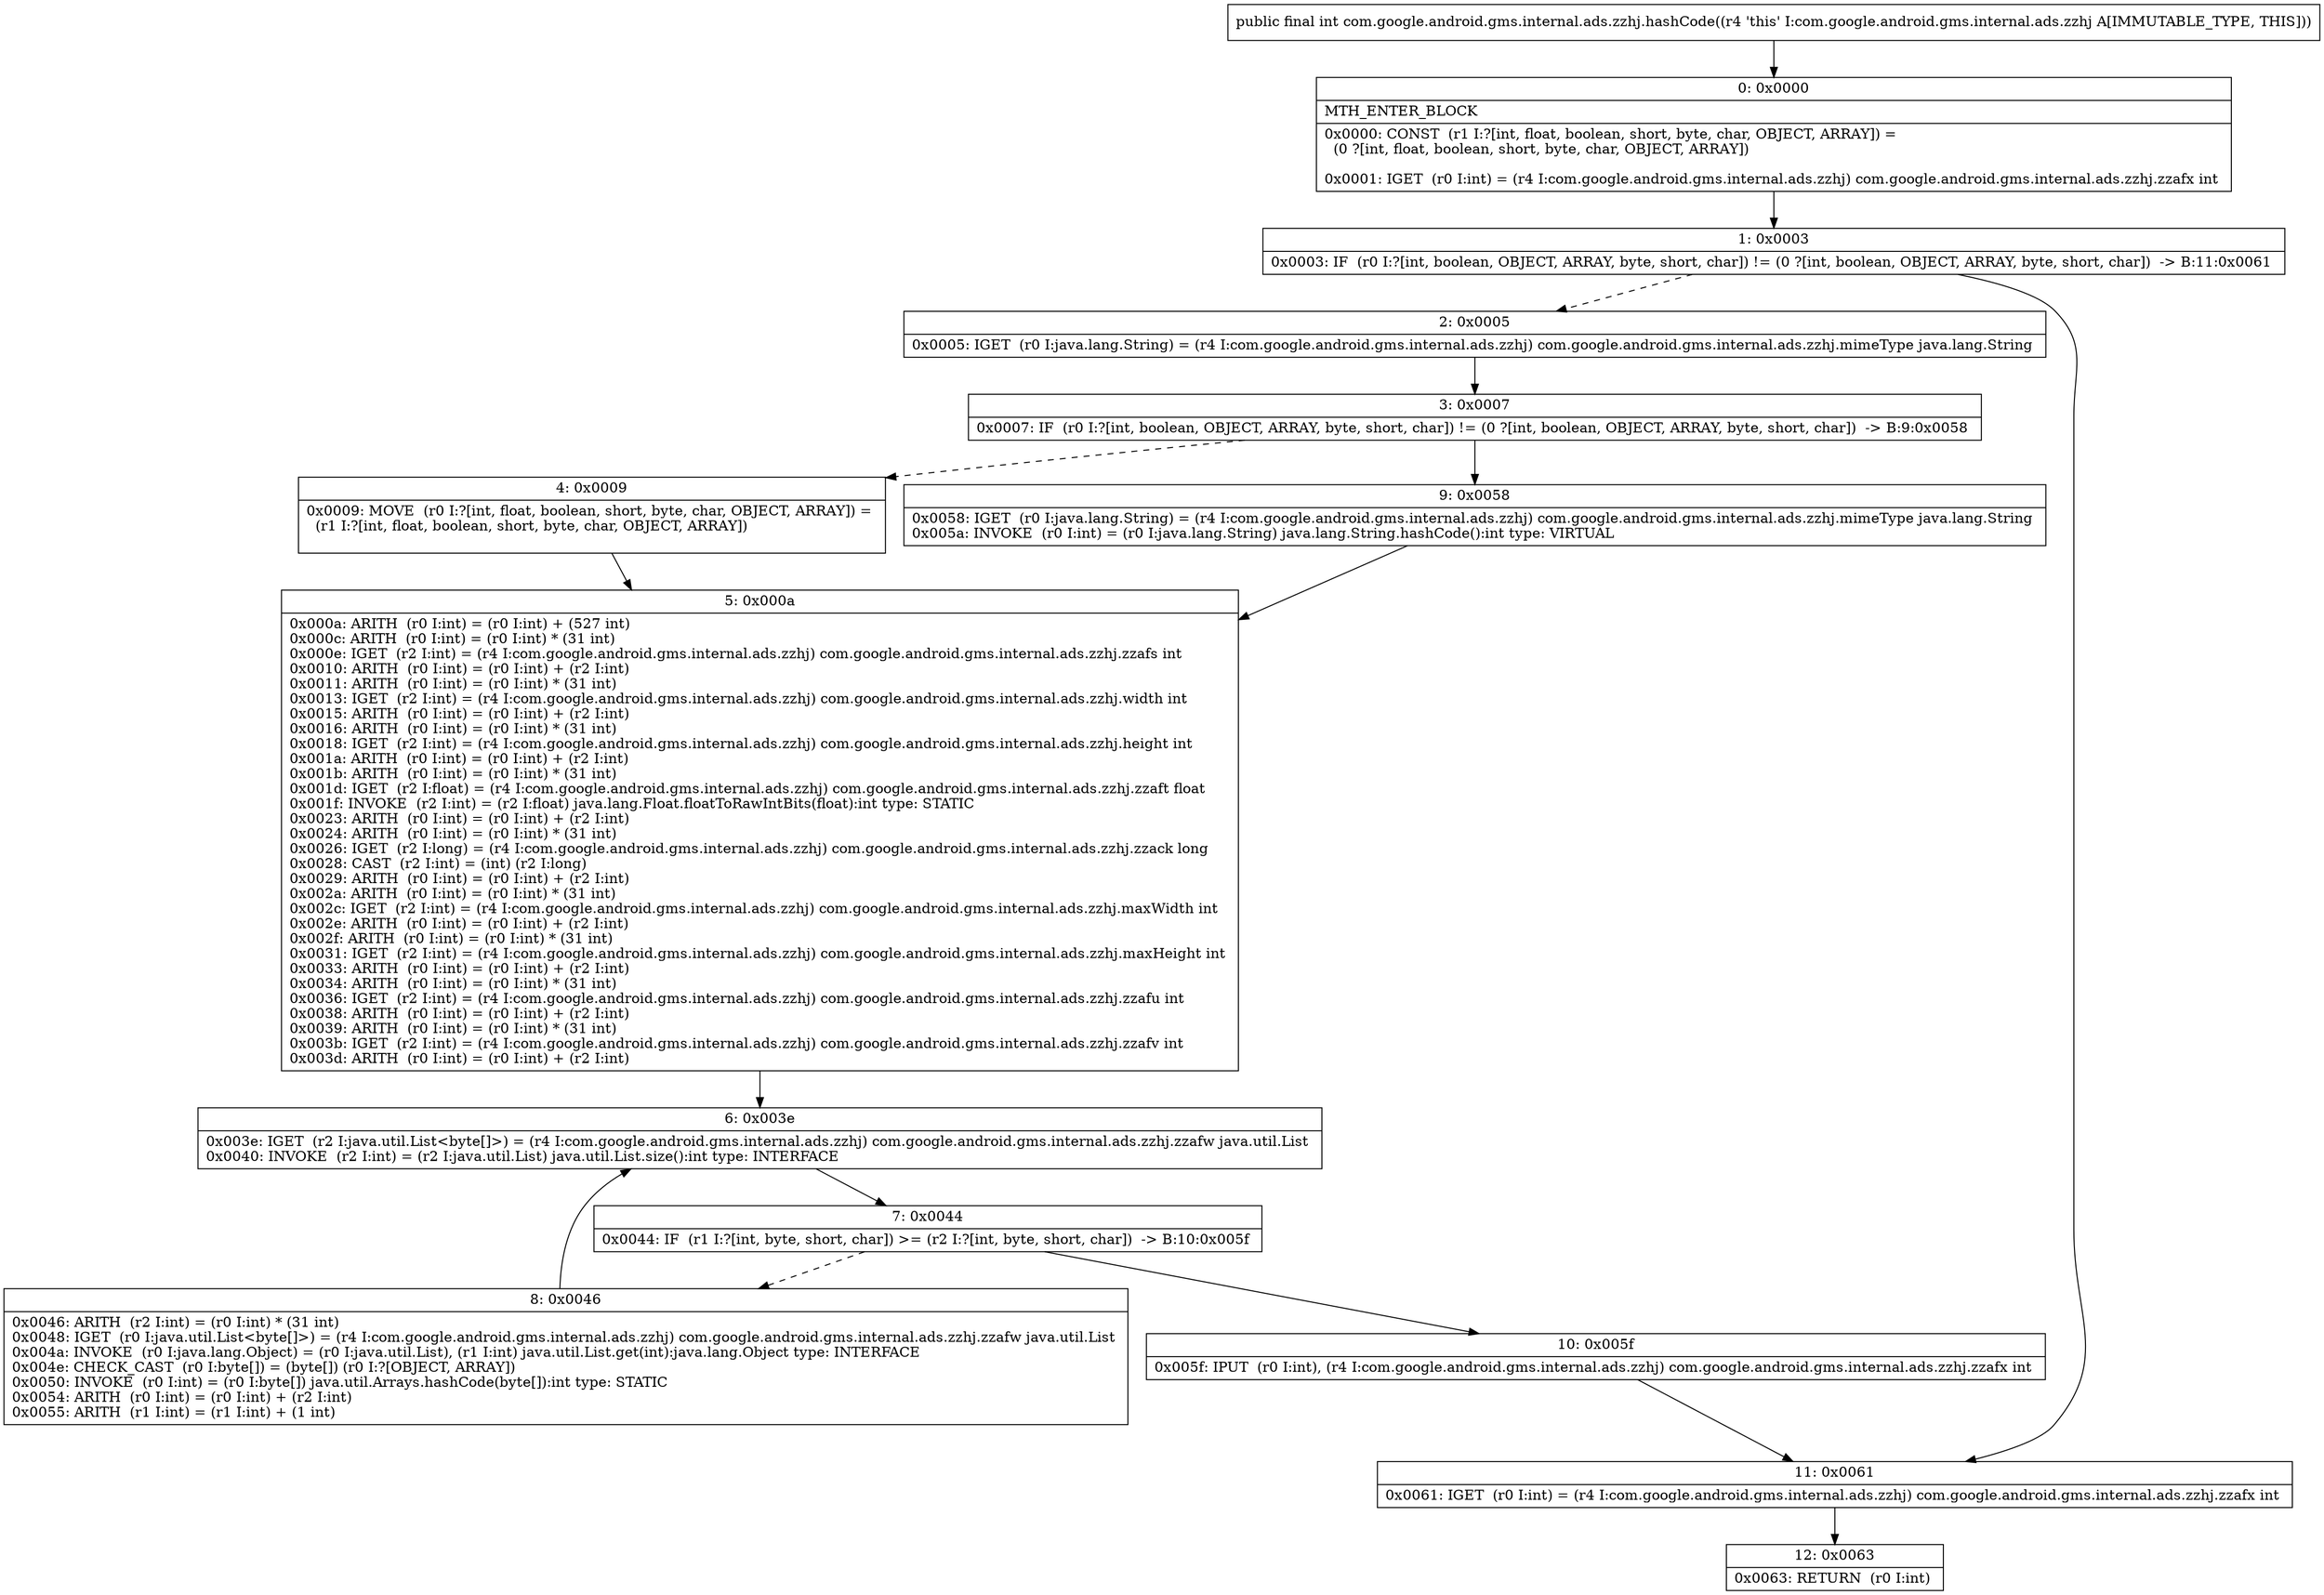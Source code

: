 digraph "CFG forcom.google.android.gms.internal.ads.zzhj.hashCode()I" {
Node_0 [shape=record,label="{0\:\ 0x0000|MTH_ENTER_BLOCK\l|0x0000: CONST  (r1 I:?[int, float, boolean, short, byte, char, OBJECT, ARRAY]) = \l  (0 ?[int, float, boolean, short, byte, char, OBJECT, ARRAY])\l \l0x0001: IGET  (r0 I:int) = (r4 I:com.google.android.gms.internal.ads.zzhj) com.google.android.gms.internal.ads.zzhj.zzafx int \l}"];
Node_1 [shape=record,label="{1\:\ 0x0003|0x0003: IF  (r0 I:?[int, boolean, OBJECT, ARRAY, byte, short, char]) != (0 ?[int, boolean, OBJECT, ARRAY, byte, short, char])  \-\> B:11:0x0061 \l}"];
Node_2 [shape=record,label="{2\:\ 0x0005|0x0005: IGET  (r0 I:java.lang.String) = (r4 I:com.google.android.gms.internal.ads.zzhj) com.google.android.gms.internal.ads.zzhj.mimeType java.lang.String \l}"];
Node_3 [shape=record,label="{3\:\ 0x0007|0x0007: IF  (r0 I:?[int, boolean, OBJECT, ARRAY, byte, short, char]) != (0 ?[int, boolean, OBJECT, ARRAY, byte, short, char])  \-\> B:9:0x0058 \l}"];
Node_4 [shape=record,label="{4\:\ 0x0009|0x0009: MOVE  (r0 I:?[int, float, boolean, short, byte, char, OBJECT, ARRAY]) = \l  (r1 I:?[int, float, boolean, short, byte, char, OBJECT, ARRAY])\l \l}"];
Node_5 [shape=record,label="{5\:\ 0x000a|0x000a: ARITH  (r0 I:int) = (r0 I:int) + (527 int) \l0x000c: ARITH  (r0 I:int) = (r0 I:int) * (31 int) \l0x000e: IGET  (r2 I:int) = (r4 I:com.google.android.gms.internal.ads.zzhj) com.google.android.gms.internal.ads.zzhj.zzafs int \l0x0010: ARITH  (r0 I:int) = (r0 I:int) + (r2 I:int) \l0x0011: ARITH  (r0 I:int) = (r0 I:int) * (31 int) \l0x0013: IGET  (r2 I:int) = (r4 I:com.google.android.gms.internal.ads.zzhj) com.google.android.gms.internal.ads.zzhj.width int \l0x0015: ARITH  (r0 I:int) = (r0 I:int) + (r2 I:int) \l0x0016: ARITH  (r0 I:int) = (r0 I:int) * (31 int) \l0x0018: IGET  (r2 I:int) = (r4 I:com.google.android.gms.internal.ads.zzhj) com.google.android.gms.internal.ads.zzhj.height int \l0x001a: ARITH  (r0 I:int) = (r0 I:int) + (r2 I:int) \l0x001b: ARITH  (r0 I:int) = (r0 I:int) * (31 int) \l0x001d: IGET  (r2 I:float) = (r4 I:com.google.android.gms.internal.ads.zzhj) com.google.android.gms.internal.ads.zzhj.zzaft float \l0x001f: INVOKE  (r2 I:int) = (r2 I:float) java.lang.Float.floatToRawIntBits(float):int type: STATIC \l0x0023: ARITH  (r0 I:int) = (r0 I:int) + (r2 I:int) \l0x0024: ARITH  (r0 I:int) = (r0 I:int) * (31 int) \l0x0026: IGET  (r2 I:long) = (r4 I:com.google.android.gms.internal.ads.zzhj) com.google.android.gms.internal.ads.zzhj.zzack long \l0x0028: CAST  (r2 I:int) = (int) (r2 I:long) \l0x0029: ARITH  (r0 I:int) = (r0 I:int) + (r2 I:int) \l0x002a: ARITH  (r0 I:int) = (r0 I:int) * (31 int) \l0x002c: IGET  (r2 I:int) = (r4 I:com.google.android.gms.internal.ads.zzhj) com.google.android.gms.internal.ads.zzhj.maxWidth int \l0x002e: ARITH  (r0 I:int) = (r0 I:int) + (r2 I:int) \l0x002f: ARITH  (r0 I:int) = (r0 I:int) * (31 int) \l0x0031: IGET  (r2 I:int) = (r4 I:com.google.android.gms.internal.ads.zzhj) com.google.android.gms.internal.ads.zzhj.maxHeight int \l0x0033: ARITH  (r0 I:int) = (r0 I:int) + (r2 I:int) \l0x0034: ARITH  (r0 I:int) = (r0 I:int) * (31 int) \l0x0036: IGET  (r2 I:int) = (r4 I:com.google.android.gms.internal.ads.zzhj) com.google.android.gms.internal.ads.zzhj.zzafu int \l0x0038: ARITH  (r0 I:int) = (r0 I:int) + (r2 I:int) \l0x0039: ARITH  (r0 I:int) = (r0 I:int) * (31 int) \l0x003b: IGET  (r2 I:int) = (r4 I:com.google.android.gms.internal.ads.zzhj) com.google.android.gms.internal.ads.zzhj.zzafv int \l0x003d: ARITH  (r0 I:int) = (r0 I:int) + (r2 I:int) \l}"];
Node_6 [shape=record,label="{6\:\ 0x003e|0x003e: IGET  (r2 I:java.util.List\<byte[]\>) = (r4 I:com.google.android.gms.internal.ads.zzhj) com.google.android.gms.internal.ads.zzhj.zzafw java.util.List \l0x0040: INVOKE  (r2 I:int) = (r2 I:java.util.List) java.util.List.size():int type: INTERFACE \l}"];
Node_7 [shape=record,label="{7\:\ 0x0044|0x0044: IF  (r1 I:?[int, byte, short, char]) \>= (r2 I:?[int, byte, short, char])  \-\> B:10:0x005f \l}"];
Node_8 [shape=record,label="{8\:\ 0x0046|0x0046: ARITH  (r2 I:int) = (r0 I:int) * (31 int) \l0x0048: IGET  (r0 I:java.util.List\<byte[]\>) = (r4 I:com.google.android.gms.internal.ads.zzhj) com.google.android.gms.internal.ads.zzhj.zzafw java.util.List \l0x004a: INVOKE  (r0 I:java.lang.Object) = (r0 I:java.util.List), (r1 I:int) java.util.List.get(int):java.lang.Object type: INTERFACE \l0x004e: CHECK_CAST  (r0 I:byte[]) = (byte[]) (r0 I:?[OBJECT, ARRAY]) \l0x0050: INVOKE  (r0 I:int) = (r0 I:byte[]) java.util.Arrays.hashCode(byte[]):int type: STATIC \l0x0054: ARITH  (r0 I:int) = (r0 I:int) + (r2 I:int) \l0x0055: ARITH  (r1 I:int) = (r1 I:int) + (1 int) \l}"];
Node_9 [shape=record,label="{9\:\ 0x0058|0x0058: IGET  (r0 I:java.lang.String) = (r4 I:com.google.android.gms.internal.ads.zzhj) com.google.android.gms.internal.ads.zzhj.mimeType java.lang.String \l0x005a: INVOKE  (r0 I:int) = (r0 I:java.lang.String) java.lang.String.hashCode():int type: VIRTUAL \l}"];
Node_10 [shape=record,label="{10\:\ 0x005f|0x005f: IPUT  (r0 I:int), (r4 I:com.google.android.gms.internal.ads.zzhj) com.google.android.gms.internal.ads.zzhj.zzafx int \l}"];
Node_11 [shape=record,label="{11\:\ 0x0061|0x0061: IGET  (r0 I:int) = (r4 I:com.google.android.gms.internal.ads.zzhj) com.google.android.gms.internal.ads.zzhj.zzafx int \l}"];
Node_12 [shape=record,label="{12\:\ 0x0063|0x0063: RETURN  (r0 I:int) \l}"];
MethodNode[shape=record,label="{public final int com.google.android.gms.internal.ads.zzhj.hashCode((r4 'this' I:com.google.android.gms.internal.ads.zzhj A[IMMUTABLE_TYPE, THIS])) }"];
MethodNode -> Node_0;
Node_0 -> Node_1;
Node_1 -> Node_2[style=dashed];
Node_1 -> Node_11;
Node_2 -> Node_3;
Node_3 -> Node_4[style=dashed];
Node_3 -> Node_9;
Node_4 -> Node_5;
Node_5 -> Node_6;
Node_6 -> Node_7;
Node_7 -> Node_8[style=dashed];
Node_7 -> Node_10;
Node_8 -> Node_6;
Node_9 -> Node_5;
Node_10 -> Node_11;
Node_11 -> Node_12;
}

